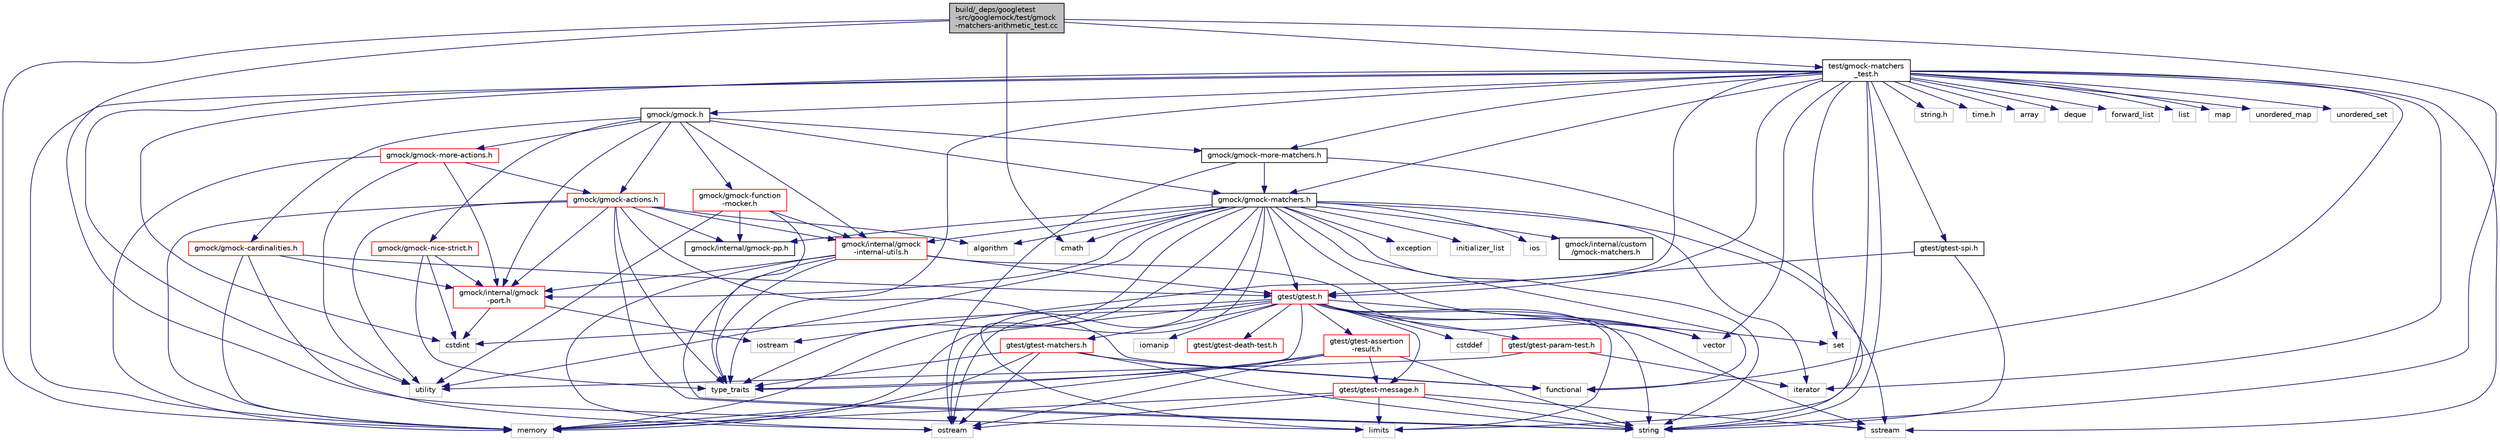 digraph "build/_deps/googletest-src/googlemock/test/gmock-matchers-arithmetic_test.cc"
{
 // LATEX_PDF_SIZE
  edge [fontname="Helvetica",fontsize="10",labelfontname="Helvetica",labelfontsize="10"];
  node [fontname="Helvetica",fontsize="10",shape=record];
  Node1 [label="build/_deps/googletest\l-src/googlemock/test/gmock\l-matchers-arithmetic_test.cc",height=0.2,width=0.4,color="black", fillcolor="grey75", style="filled", fontcolor="black",tooltip=" "];
  Node1 -> Node2 [color="midnightblue",fontsize="10",style="solid"];
  Node2 [label="cmath",height=0.2,width=0.4,color="grey75", fillcolor="white", style="filled",tooltip=" "];
  Node1 -> Node3 [color="midnightblue",fontsize="10",style="solid"];
  Node3 [label="limits",height=0.2,width=0.4,color="grey75", fillcolor="white", style="filled",tooltip=" "];
  Node1 -> Node4 [color="midnightblue",fontsize="10",style="solid"];
  Node4 [label="memory",height=0.2,width=0.4,color="grey75", fillcolor="white", style="filled",tooltip=" "];
  Node1 -> Node5 [color="midnightblue",fontsize="10",style="solid"];
  Node5 [label="string",height=0.2,width=0.4,color="grey75", fillcolor="white", style="filled",tooltip=" "];
  Node1 -> Node6 [color="midnightblue",fontsize="10",style="solid"];
  Node6 [label="test/gmock-matchers\l_test.h",height=0.2,width=0.4,color="black", fillcolor="white", style="filled",URL="$gmock-matchers__test_8h.html",tooltip=" "];
  Node6 -> Node7 [color="midnightblue",fontsize="10",style="solid"];
  Node7 [label="string.h",height=0.2,width=0.4,color="grey75", fillcolor="white", style="filled",tooltip=" "];
  Node6 -> Node8 [color="midnightblue",fontsize="10",style="solid"];
  Node8 [label="time.h",height=0.2,width=0.4,color="grey75", fillcolor="white", style="filled",tooltip=" "];
  Node6 -> Node9 [color="midnightblue",fontsize="10",style="solid"];
  Node9 [label="array",height=0.2,width=0.4,color="grey75", fillcolor="white", style="filled",tooltip=" "];
  Node6 -> Node10 [color="midnightblue",fontsize="10",style="solid"];
  Node10 [label="cstdint",height=0.2,width=0.4,color="grey75", fillcolor="white", style="filled",tooltip=" "];
  Node6 -> Node11 [color="midnightblue",fontsize="10",style="solid"];
  Node11 [label="deque",height=0.2,width=0.4,color="grey75", fillcolor="white", style="filled",tooltip=" "];
  Node6 -> Node12 [color="midnightblue",fontsize="10",style="solid"];
  Node12 [label="forward_list",height=0.2,width=0.4,color="grey75", fillcolor="white", style="filled",tooltip=" "];
  Node6 -> Node13 [color="midnightblue",fontsize="10",style="solid"];
  Node13 [label="functional",height=0.2,width=0.4,color="grey75", fillcolor="white", style="filled",tooltip=" "];
  Node6 -> Node14 [color="midnightblue",fontsize="10",style="solid"];
  Node14 [label="iostream",height=0.2,width=0.4,color="grey75", fillcolor="white", style="filled",tooltip=" "];
  Node6 -> Node15 [color="midnightblue",fontsize="10",style="solid"];
  Node15 [label="iterator",height=0.2,width=0.4,color="grey75", fillcolor="white", style="filled",tooltip=" "];
  Node6 -> Node3 [color="midnightblue",fontsize="10",style="solid"];
  Node6 -> Node16 [color="midnightblue",fontsize="10",style="solid"];
  Node16 [label="list",height=0.2,width=0.4,color="grey75", fillcolor="white", style="filled",tooltip=" "];
  Node6 -> Node17 [color="midnightblue",fontsize="10",style="solid"];
  Node17 [label="map",height=0.2,width=0.4,color="grey75", fillcolor="white", style="filled",tooltip=" "];
  Node6 -> Node4 [color="midnightblue",fontsize="10",style="solid"];
  Node6 -> Node18 [color="midnightblue",fontsize="10",style="solid"];
  Node18 [label="set",height=0.2,width=0.4,color="grey75", fillcolor="white", style="filled",tooltip=" "];
  Node6 -> Node19 [color="midnightblue",fontsize="10",style="solid"];
  Node19 [label="sstream",height=0.2,width=0.4,color="grey75", fillcolor="white", style="filled",tooltip=" "];
  Node6 -> Node5 [color="midnightblue",fontsize="10",style="solid"];
  Node6 -> Node20 [color="midnightblue",fontsize="10",style="solid"];
  Node20 [label="type_traits",height=0.2,width=0.4,color="grey75", fillcolor="white", style="filled",tooltip=" "];
  Node6 -> Node21 [color="midnightblue",fontsize="10",style="solid"];
  Node21 [label="unordered_map",height=0.2,width=0.4,color="grey75", fillcolor="white", style="filled",tooltip=" "];
  Node6 -> Node22 [color="midnightblue",fontsize="10",style="solid"];
  Node22 [label="unordered_set",height=0.2,width=0.4,color="grey75", fillcolor="white", style="filled",tooltip=" "];
  Node6 -> Node23 [color="midnightblue",fontsize="10",style="solid"];
  Node23 [label="utility",height=0.2,width=0.4,color="grey75", fillcolor="white", style="filled",tooltip=" "];
  Node6 -> Node24 [color="midnightblue",fontsize="10",style="solid"];
  Node24 [label="vector",height=0.2,width=0.4,color="grey75", fillcolor="white", style="filled",tooltip=" "];
  Node6 -> Node25 [color="midnightblue",fontsize="10",style="solid"];
  Node25 [label="gmock/gmock-matchers.h",height=0.2,width=0.4,color="black", fillcolor="white", style="filled",URL="$gmock-matchers_8h.html",tooltip=" "];
  Node25 -> Node26 [color="midnightblue",fontsize="10",style="solid"];
  Node26 [label="algorithm",height=0.2,width=0.4,color="grey75", fillcolor="white", style="filled",tooltip=" "];
  Node25 -> Node2 [color="midnightblue",fontsize="10",style="solid"];
  Node25 -> Node27 [color="midnightblue",fontsize="10",style="solid"];
  Node27 [label="exception",height=0.2,width=0.4,color="grey75", fillcolor="white", style="filled",tooltip=" "];
  Node25 -> Node13 [color="midnightblue",fontsize="10",style="solid"];
  Node25 -> Node28 [color="midnightblue",fontsize="10",style="solid"];
  Node28 [label="initializer_list",height=0.2,width=0.4,color="grey75", fillcolor="white", style="filled",tooltip=" "];
  Node25 -> Node29 [color="midnightblue",fontsize="10",style="solid"];
  Node29 [label="ios",height=0.2,width=0.4,color="grey75", fillcolor="white", style="filled",tooltip=" "];
  Node25 -> Node15 [color="midnightblue",fontsize="10",style="solid"];
  Node25 -> Node3 [color="midnightblue",fontsize="10",style="solid"];
  Node25 -> Node4 [color="midnightblue",fontsize="10",style="solid"];
  Node25 -> Node30 [color="midnightblue",fontsize="10",style="solid"];
  Node30 [label="ostream",height=0.2,width=0.4,color="grey75", fillcolor="white", style="filled",tooltip=" "];
  Node25 -> Node19 [color="midnightblue",fontsize="10",style="solid"];
  Node25 -> Node5 [color="midnightblue",fontsize="10",style="solid"];
  Node25 -> Node20 [color="midnightblue",fontsize="10",style="solid"];
  Node25 -> Node23 [color="midnightblue",fontsize="10",style="solid"];
  Node25 -> Node24 [color="midnightblue",fontsize="10",style="solid"];
  Node25 -> Node31 [color="midnightblue",fontsize="10",style="solid"];
  Node31 [label="gmock/internal/gmock\l-internal-utils.h",height=0.2,width=0.4,color="red", fillcolor="white", style="filled",URL="$gmock-internal-utils_8h.html",tooltip=" "];
  Node31 -> Node30 [color="midnightblue",fontsize="10",style="solid"];
  Node31 -> Node5 [color="midnightblue",fontsize="10",style="solid"];
  Node31 -> Node20 [color="midnightblue",fontsize="10",style="solid"];
  Node31 -> Node24 [color="midnightblue",fontsize="10",style="solid"];
  Node31 -> Node33 [color="midnightblue",fontsize="10",style="solid"];
  Node33 [label="gmock/internal/gmock\l-port.h",height=0.2,width=0.4,color="red", fillcolor="white", style="filled",URL="$gmock-port_8h.html",tooltip=" "];
  Node33 -> Node10 [color="midnightblue",fontsize="10",style="solid"];
  Node33 -> Node14 [color="midnightblue",fontsize="10",style="solid"];
  Node31 -> Node51 [color="midnightblue",fontsize="10",style="solid"];
  Node51 [label="gtest/gtest.h",height=0.2,width=0.4,color="red", fillcolor="white", style="filled",URL="$gtest_8h.html",tooltip=" "];
  Node51 -> Node52 [color="midnightblue",fontsize="10",style="solid"];
  Node52 [label="cstddef",height=0.2,width=0.4,color="grey75", fillcolor="white", style="filled",tooltip=" "];
  Node51 -> Node10 [color="midnightblue",fontsize="10",style="solid"];
  Node51 -> Node53 [color="midnightblue",fontsize="10",style="solid"];
  Node53 [label="iomanip",height=0.2,width=0.4,color="grey75", fillcolor="white", style="filled",tooltip=" "];
  Node51 -> Node3 [color="midnightblue",fontsize="10",style="solid"];
  Node51 -> Node4 [color="midnightblue",fontsize="10",style="solid"];
  Node51 -> Node30 [color="midnightblue",fontsize="10",style="solid"];
  Node51 -> Node18 [color="midnightblue",fontsize="10",style="solid"];
  Node51 -> Node19 [color="midnightblue",fontsize="10",style="solid"];
  Node51 -> Node5 [color="midnightblue",fontsize="10",style="solid"];
  Node51 -> Node20 [color="midnightblue",fontsize="10",style="solid"];
  Node51 -> Node24 [color="midnightblue",fontsize="10",style="solid"];
  Node51 -> Node54 [color="midnightblue",fontsize="10",style="solid"];
  Node54 [label="gtest/gtest-assertion\l-result.h",height=0.2,width=0.4,color="red", fillcolor="white", style="filled",URL="$gtest-assertion-result_8h.html",tooltip=" "];
  Node54 -> Node4 [color="midnightblue",fontsize="10",style="solid"];
  Node54 -> Node30 [color="midnightblue",fontsize="10",style="solid"];
  Node54 -> Node5 [color="midnightblue",fontsize="10",style="solid"];
  Node54 -> Node20 [color="midnightblue",fontsize="10",style="solid"];
  Node54 -> Node55 [color="midnightblue",fontsize="10",style="solid"];
  Node55 [label="gtest/gtest-message.h",height=0.2,width=0.4,color="red", fillcolor="white", style="filled",URL="$gtest-message_8h.html",tooltip=" "];
  Node55 -> Node3 [color="midnightblue",fontsize="10",style="solid"];
  Node55 -> Node4 [color="midnightblue",fontsize="10",style="solid"];
  Node55 -> Node30 [color="midnightblue",fontsize="10",style="solid"];
  Node55 -> Node19 [color="midnightblue",fontsize="10",style="solid"];
  Node55 -> Node5 [color="midnightblue",fontsize="10",style="solid"];
  Node51 -> Node56 [color="midnightblue",fontsize="10",style="solid"];
  Node56 [label="gtest/gtest-death-test.h",height=0.2,width=0.4,color="red", fillcolor="white", style="filled",URL="$gtest-death-test_8h.html",tooltip=" "];
  Node51 -> Node58 [color="midnightblue",fontsize="10",style="solid"];
  Node58 [label="gtest/gtest-matchers.h",height=0.2,width=0.4,color="red", fillcolor="white", style="filled",URL="$gtest-matchers_8h.html",tooltip=" "];
  Node58 -> Node13 [color="midnightblue",fontsize="10",style="solid"];
  Node58 -> Node4 [color="midnightblue",fontsize="10",style="solid"];
  Node58 -> Node30 [color="midnightblue",fontsize="10",style="solid"];
  Node58 -> Node5 [color="midnightblue",fontsize="10",style="solid"];
  Node58 -> Node20 [color="midnightblue",fontsize="10",style="solid"];
  Node51 -> Node55 [color="midnightblue",fontsize="10",style="solid"];
  Node51 -> Node67 [color="midnightblue",fontsize="10",style="solid"];
  Node67 [label="gtest/gtest-param-test.h",height=0.2,width=0.4,color="red", fillcolor="white", style="filled",URL="$gtest-param-test_8h.html",tooltip=" "];
  Node67 -> Node15 [color="midnightblue",fontsize="10",style="solid"];
  Node67 -> Node23 [color="midnightblue",fontsize="10",style="solid"];
  Node25 -> Node33 [color="midnightblue",fontsize="10",style="solid"];
  Node25 -> Node75 [color="midnightblue",fontsize="10",style="solid"];
  Node75 [label="gmock/internal/gmock-pp.h",height=0.2,width=0.4,color="black", fillcolor="white", style="filled",URL="$gmock-pp_8h.html",tooltip=" "];
  Node25 -> Node51 [color="midnightblue",fontsize="10",style="solid"];
  Node25 -> Node76 [color="midnightblue",fontsize="10",style="solid"];
  Node76 [label="gmock/internal/custom\l/gmock-matchers.h",height=0.2,width=0.4,color="black", fillcolor="white", style="filled",URL="$internal_2custom_2gmock-matchers_8h.html",tooltip=" "];
  Node6 -> Node77 [color="midnightblue",fontsize="10",style="solid"];
  Node77 [label="gmock/gmock-more-matchers.h",height=0.2,width=0.4,color="black", fillcolor="white", style="filled",URL="$gmock-more-matchers_8h.html",tooltip=" "];
  Node77 -> Node30 [color="midnightblue",fontsize="10",style="solid"];
  Node77 -> Node5 [color="midnightblue",fontsize="10",style="solid"];
  Node77 -> Node25 [color="midnightblue",fontsize="10",style="solid"];
  Node6 -> Node78 [color="midnightblue",fontsize="10",style="solid"];
  Node78 [label="gmock/gmock.h",height=0.2,width=0.4,color="black", fillcolor="white", style="filled",URL="$gmock_8h.html",tooltip=" "];
  Node78 -> Node79 [color="midnightblue",fontsize="10",style="solid"];
  Node79 [label="gmock/gmock-actions.h",height=0.2,width=0.4,color="red", fillcolor="white", style="filled",URL="$gmock-actions_8h.html",tooltip=" "];
  Node79 -> Node26 [color="midnightblue",fontsize="10",style="solid"];
  Node79 -> Node13 [color="midnightblue",fontsize="10",style="solid"];
  Node79 -> Node4 [color="midnightblue",fontsize="10",style="solid"];
  Node79 -> Node5 [color="midnightblue",fontsize="10",style="solid"];
  Node79 -> Node20 [color="midnightblue",fontsize="10",style="solid"];
  Node79 -> Node23 [color="midnightblue",fontsize="10",style="solid"];
  Node79 -> Node31 [color="midnightblue",fontsize="10",style="solid"];
  Node79 -> Node33 [color="midnightblue",fontsize="10",style="solid"];
  Node79 -> Node75 [color="midnightblue",fontsize="10",style="solid"];
  Node78 -> Node81 [color="midnightblue",fontsize="10",style="solid"];
  Node81 [label="gmock/gmock-cardinalities.h",height=0.2,width=0.4,color="red", fillcolor="white", style="filled",URL="$gmock-cardinalities_8h.html",tooltip=" "];
  Node81 -> Node4 [color="midnightblue",fontsize="10",style="solid"];
  Node81 -> Node30 [color="midnightblue",fontsize="10",style="solid"];
  Node81 -> Node33 [color="midnightblue",fontsize="10",style="solid"];
  Node81 -> Node51 [color="midnightblue",fontsize="10",style="solid"];
  Node78 -> Node83 [color="midnightblue",fontsize="10",style="solid"];
  Node83 [label="gmock/gmock-function\l-mocker.h",height=0.2,width=0.4,color="red", fillcolor="white", style="filled",URL="$gmock-function-mocker_8h.html",tooltip=" "];
  Node83 -> Node20 [color="midnightblue",fontsize="10",style="solid"];
  Node83 -> Node23 [color="midnightblue",fontsize="10",style="solid"];
  Node83 -> Node31 [color="midnightblue",fontsize="10",style="solid"];
  Node83 -> Node75 [color="midnightblue",fontsize="10",style="solid"];
  Node78 -> Node25 [color="midnightblue",fontsize="10",style="solid"];
  Node78 -> Node85 [color="midnightblue",fontsize="10",style="solid"];
  Node85 [label="gmock/gmock-more-actions.h",height=0.2,width=0.4,color="red", fillcolor="white", style="filled",URL="$gmock-more-actions_8h.html",tooltip=" "];
  Node85 -> Node4 [color="midnightblue",fontsize="10",style="solid"];
  Node85 -> Node23 [color="midnightblue",fontsize="10",style="solid"];
  Node85 -> Node79 [color="midnightblue",fontsize="10",style="solid"];
  Node85 -> Node33 [color="midnightblue",fontsize="10",style="solid"];
  Node78 -> Node77 [color="midnightblue",fontsize="10",style="solid"];
  Node78 -> Node87 [color="midnightblue",fontsize="10",style="solid"];
  Node87 [label="gmock/gmock-nice-strict.h",height=0.2,width=0.4,color="red", fillcolor="white", style="filled",URL="$gmock-nice-strict_8h.html",tooltip=" "];
  Node87 -> Node10 [color="midnightblue",fontsize="10",style="solid"];
  Node87 -> Node20 [color="midnightblue",fontsize="10",style="solid"];
  Node87 -> Node33 [color="midnightblue",fontsize="10",style="solid"];
  Node78 -> Node31 [color="midnightblue",fontsize="10",style="solid"];
  Node78 -> Node33 [color="midnightblue",fontsize="10",style="solid"];
  Node6 -> Node88 [color="midnightblue",fontsize="10",style="solid"];
  Node88 [label="gtest/gtest-spi.h",height=0.2,width=0.4,color="black", fillcolor="white", style="filled",URL="$gtest-spi_8h.html",tooltip=" "];
  Node88 -> Node5 [color="midnightblue",fontsize="10",style="solid"];
  Node88 -> Node51 [color="midnightblue",fontsize="10",style="solid"];
  Node6 -> Node51 [color="midnightblue",fontsize="10",style="solid"];
}

